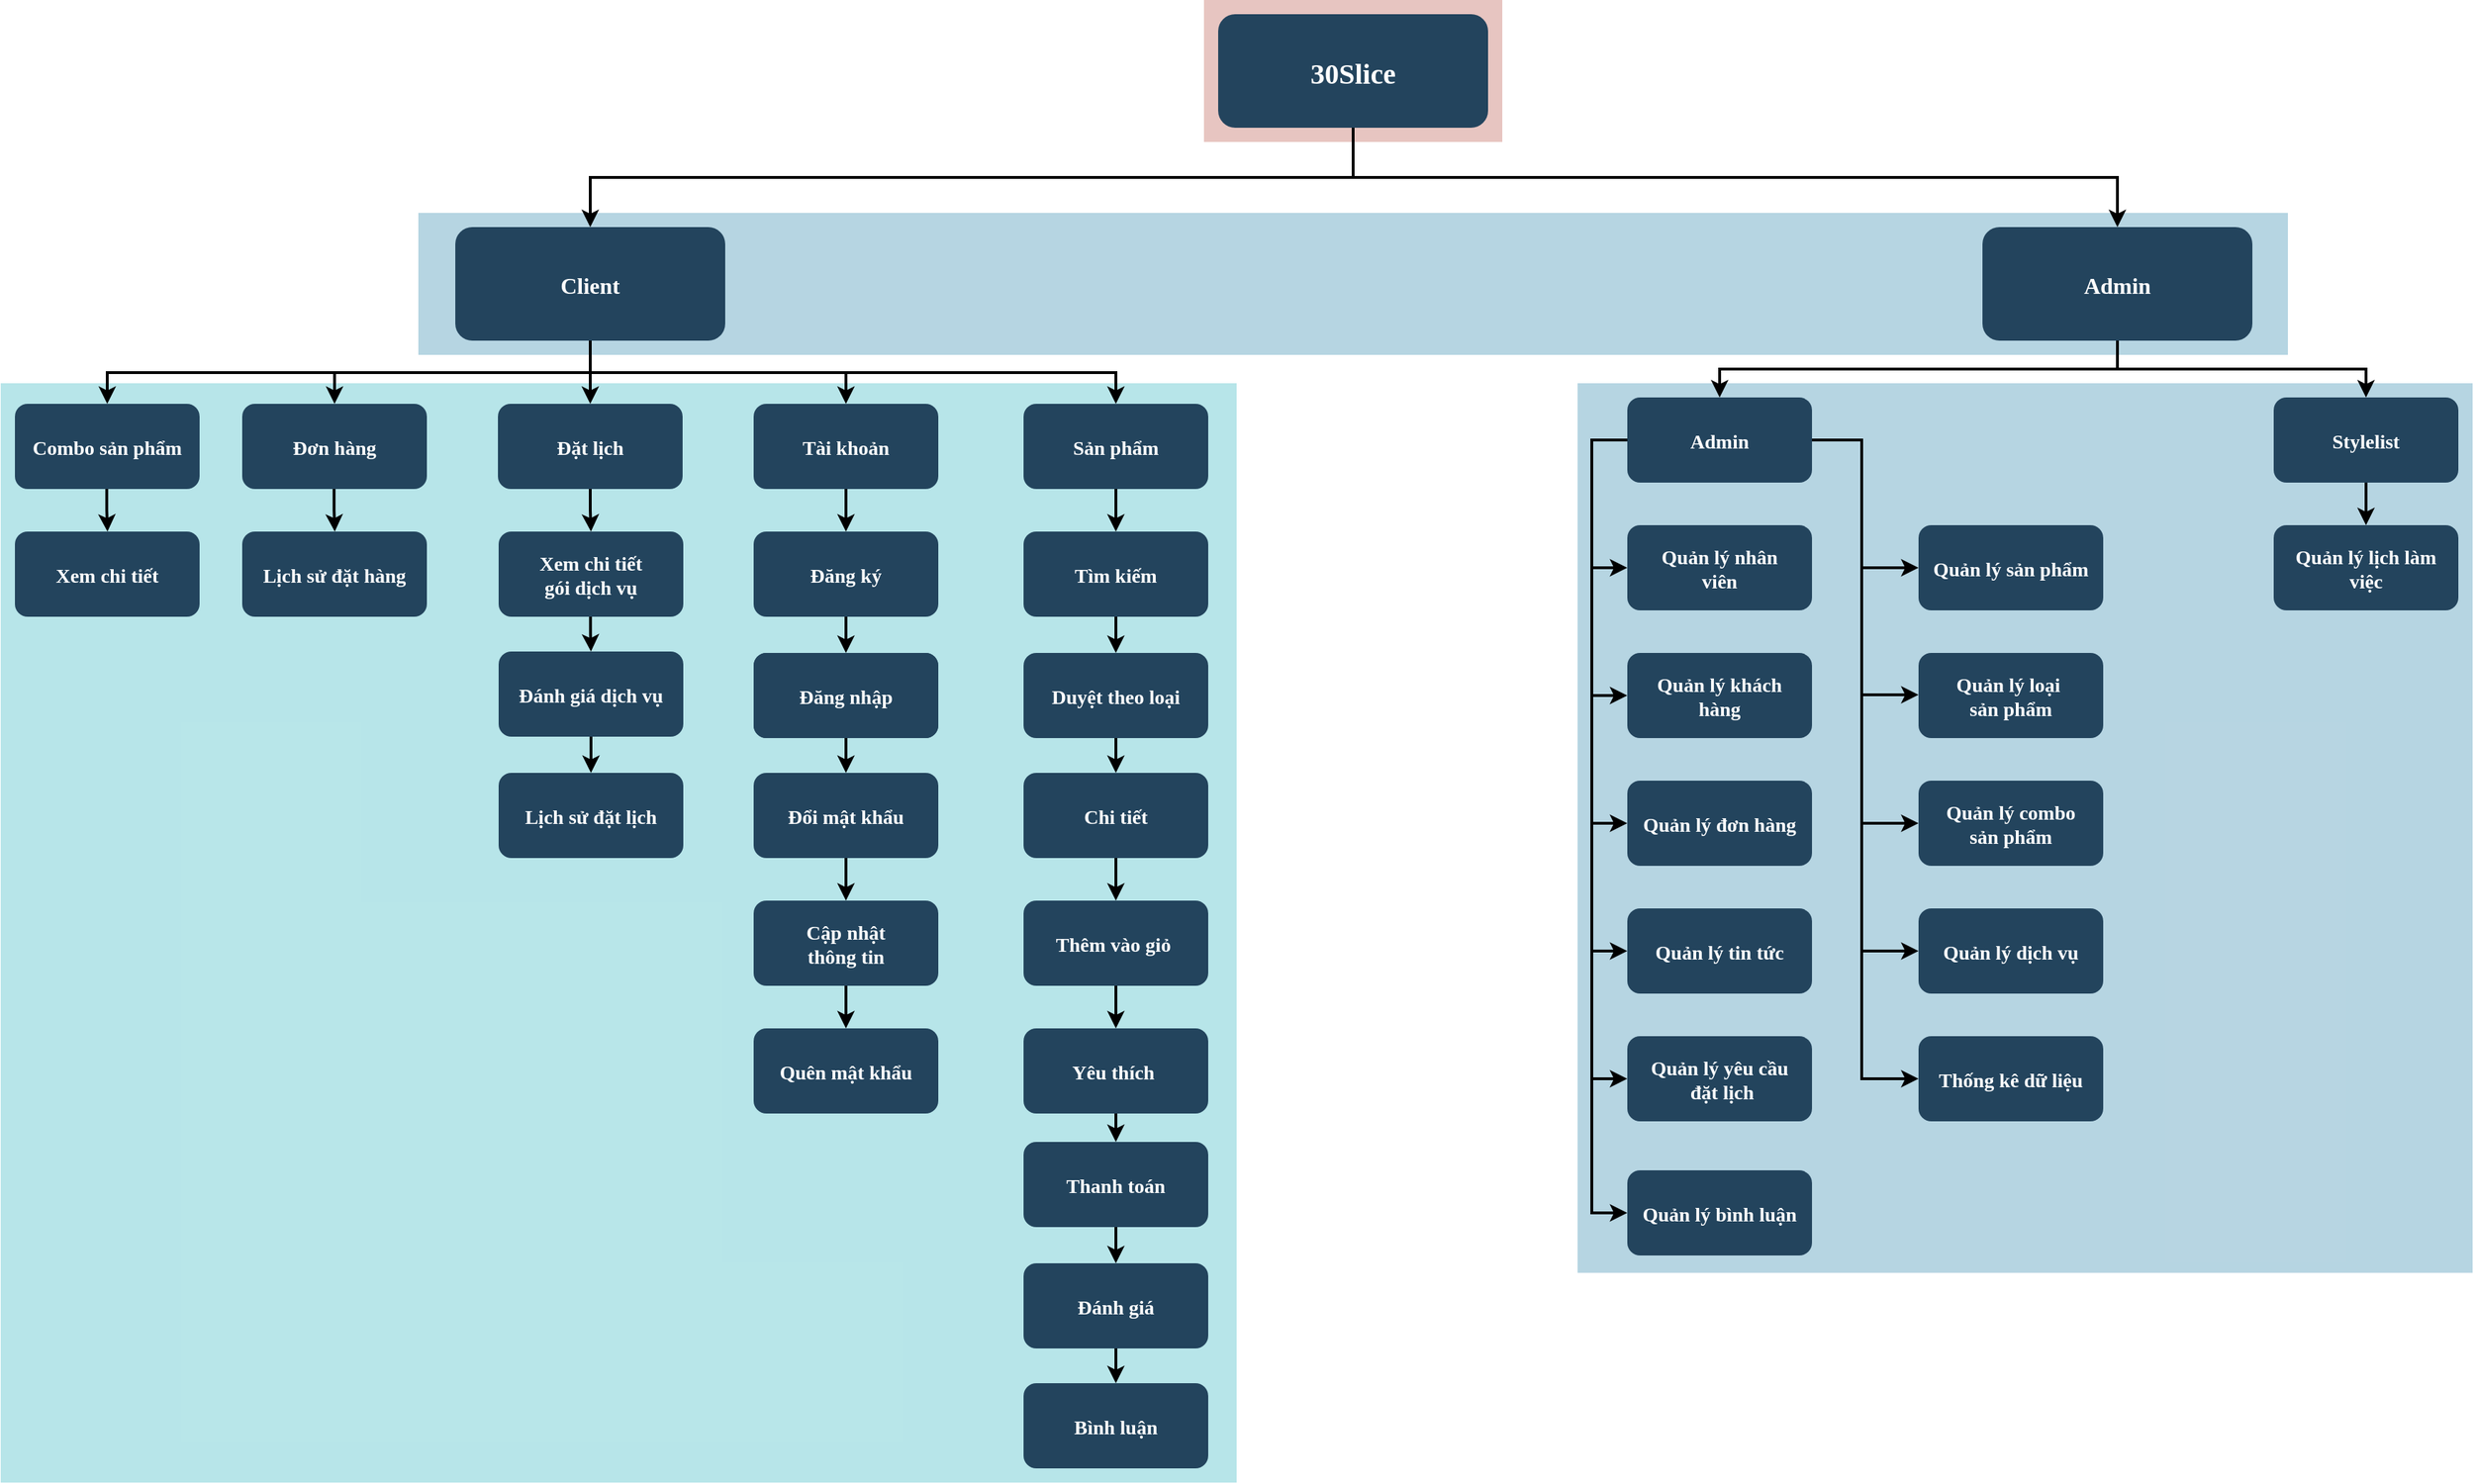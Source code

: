 <mxfile version="20.6.2" type="device" pages="2"><diagram name="Page-1" id="2c0d36ab-eaac-3732-788b-9136903baeff"><mxGraphModel dx="2031" dy="1094" grid="1" gridSize="10" guides="1" tooltips="1" connect="1" arrows="1" fold="1" page="1" pageScale="1.5" pageWidth="1169" pageHeight="827" background="none" math="0" shadow="0"><root><mxCell id="0"/><mxCell id="1" parent="0"/><mxCell id="123" value="" style="fillColor=#AE4132;strokeColor=none;opacity=30;" parent="1" vertex="1"><mxGeometry x="853.5" y="80.0" width="210" height="100.0" as="geometry"/></mxCell><mxCell id="122" value="" style="fillColor=#10739E;strokeColor=none;opacity=30;" parent="1" vertex="1"><mxGeometry x="300.5" y="230" width="1316" height="100" as="geometry"/></mxCell><mxCell id="115" value="" style="fillColor=#10739E;strokeColor=none;opacity=30;" parent="1" vertex="1"><mxGeometry x="1116.5" y="350" width="630" height="626.75" as="geometry"/></mxCell><mxCell id="108" value="" style="fillColor=#12AAB5;strokeColor=none;opacity=30;" parent="1" vertex="1"><mxGeometry x="6.5" y="350" width="870" height="774.5" as="geometry"/></mxCell><mxCell id="2" value="30Slice" style="rounded=1;fillColor=#23445D;gradientColor=none;strokeColor=none;fontColor=#FFFFFF;fontStyle=1;fontFamily=Tahoma;fontSize=20;" parent="1" vertex="1"><mxGeometry x="863.5" y="90" width="190" height="80" as="geometry"/></mxCell><mxCell id="4" value="Admin" style="rounded=1;fillColor=#23445D;gradientColor=none;strokeColor=none;fontColor=#FFFFFF;fontStyle=1;fontFamily=Tahoma;fontSize=16;" parent="1" vertex="1"><mxGeometry x="1401.5" y="240" width="190" height="80" as="geometry"/></mxCell><mxCell id="9" value="" style="edgeStyle=elbowEdgeStyle;elbow=vertical;strokeWidth=2;rounded=0" parent="1" source="2" target="4" edge="1"><mxGeometry x="443.5" y="120" width="100" height="100" as="geometry"><mxPoint x="443.5" y="220" as="sourcePoint"/><mxPoint x="543.5" y="120" as="targetPoint"/></mxGeometry></mxCell><mxCell id="13" value="Client" style="rounded=1;fillColor=#23445D;gradientColor=none;strokeColor=none;fontColor=#FFFFFF;fontStyle=1;fontFamily=Tahoma;fontSize=16;" parent="1" vertex="1"><mxGeometry x="326.5" y="240" width="190" height="80" as="geometry"/></mxCell><mxCell id="45" value="Quản lý yêu cầu&#10; đặt lịch" style="rounded=1;fillColor=#23445D;gradientColor=none;strokeColor=none;fontColor=#FFFFFF;fontStyle=1;fontFamily=Tahoma;fontSize=14" parent="1" vertex="1"><mxGeometry x="1151.5" y="810" width="130" height="60" as="geometry"/></mxCell><mxCell id="52" value="Stylelist" style="rounded=1;fillColor=#23445D;gradientColor=none;strokeColor=none;fontColor=#FFFFFF;fontStyle=1;fontFamily=Tahoma;fontSize=14" parent="1" vertex="1"><mxGeometry x="1606.5" y="360.0" width="130" height="60" as="geometry"/></mxCell><mxCell id="53" value="Quản lý lịch làm &#10;việc" style="rounded=1;fillColor=#23445D;gradientColor=none;strokeColor=none;fontColor=#FFFFFF;fontStyle=1;fontFamily=Tahoma;fontSize=14" parent="1" vertex="1"><mxGeometry x="1606.5" y="450" width="130" height="60" as="geometry"/></mxCell><mxCell id="61" value="" style="edgeStyle=elbowEdgeStyle;elbow=vertical;strokeWidth=2;rounded=0" parent="1" source="2" target="13" edge="1"><mxGeometry x="83.5" y="40" width="100" height="100" as="geometry"><mxPoint x="83.5" y="140" as="sourcePoint"/><mxPoint x="183.5" y="40" as="targetPoint"/></mxGeometry></mxCell><mxCell id="104" value="" style="edgeStyle=elbowEdgeStyle;elbow=vertical;strokeWidth=2;rounded=0;entryX=0.5;entryY=0;entryDx=0;entryDy=0;" parent="1" source="4" target="AKZU3HbojDVaB4k7pnSD-131" edge="1"><mxGeometry x="16.5" y="40" width="100" height="100" as="geometry"><mxPoint x="16.5" y="140" as="sourcePoint"/><mxPoint x="1496.5" y="360" as="targetPoint"/></mxGeometry></mxCell><mxCell id="106" value="" style="edgeStyle=elbowEdgeStyle;elbow=vertical;strokeWidth=2;rounded=0" parent="1" source="4" target="52" edge="1"><mxGeometry x="16.5" y="40" width="100" height="100" as="geometry"><mxPoint x="16.5" y="140" as="sourcePoint"/><mxPoint x="116.5" y="40" as="targetPoint"/></mxGeometry></mxCell><mxCell id="KhlCQHHO9ERYngmFEktH-126" value="" style="edgeStyle=elbowEdgeStyle;elbow=vertical;strokeWidth=2;rounded=0;exitX=0.5;exitY=1;exitDx=0;exitDy=0;entryX=0.5;entryY=0;entryDx=0;entryDy=0;" parent="1" source="52" target="53" edge="1"><mxGeometry x="-53.5" y="140" width="100" height="100" as="geometry"><mxPoint x="1426.5" y="420.0" as="sourcePoint"/><mxPoint x="1601.5" y="460" as="targetPoint"/></mxGeometry></mxCell><mxCell id="KhlCQHHO9ERYngmFEktH-127" value="Quản lý loại &#10;sản phẩm" style="rounded=1;fillColor=#23445D;gradientColor=none;strokeColor=none;fontColor=#FFFFFF;fontStyle=1;fontFamily=Tahoma;fontSize=14" parent="1" vertex="1"><mxGeometry x="1356.5" y="540" width="130" height="60" as="geometry"/></mxCell><mxCell id="KhlCQHHO9ERYngmFEktH-128" value="Quản lý bình luận" style="rounded=1;fillColor=#23445D;gradientColor=none;strokeColor=none;fontColor=#FFFFFF;fontStyle=1;fontFamily=Tahoma;fontSize=14" parent="1" vertex="1"><mxGeometry x="1151.5" y="904.5" width="130" height="60" as="geometry"/></mxCell><mxCell id="KhlCQHHO9ERYngmFEktH-129" value="Quản lý tin tức" style="rounded=1;fillColor=#23445D;gradientColor=none;strokeColor=none;fontColor=#FFFFFF;fontStyle=1;fontFamily=Tahoma;fontSize=14" parent="1" vertex="1"><mxGeometry x="1151.5" y="720.0" width="130" height="60" as="geometry"/></mxCell><mxCell id="KhlCQHHO9ERYngmFEktH-130" value="Quản lý sản phẩm" style="rounded=1;fillColor=#23445D;gradientColor=none;strokeColor=none;fontColor=#FFFFFF;fontStyle=1;fontFamily=Tahoma;fontSize=14" parent="1" vertex="1"><mxGeometry x="1356.5" y="450" width="130" height="60" as="geometry"/></mxCell><mxCell id="AKZU3HbojDVaB4k7pnSD-131" value="Admin" style="rounded=1;fillColor=#23445D;gradientColor=none;strokeColor=none;fontColor=#FFFFFF;fontStyle=1;fontFamily=Tahoma;fontSize=14" parent="1" vertex="1"><mxGeometry x="1151.5" y="360" width="130" height="60" as="geometry"/></mxCell><mxCell id="AKZU3HbojDVaB4k7pnSD-132" value="Quản lý nhân&#10;viên" style="rounded=1;fillColor=#23445D;gradientColor=none;strokeColor=none;fontColor=#FFFFFF;fontStyle=1;fontFamily=Tahoma;fontSize=14" parent="1" vertex="1"><mxGeometry x="1151.5" y="450" width="130" height="60" as="geometry"/></mxCell><mxCell id="AKZU3HbojDVaB4k7pnSD-133" value="Quản lý khách&#10;hàng" style="rounded=1;fillColor=#23445D;gradientColor=none;strokeColor=none;fontColor=#FFFFFF;fontStyle=1;fontFamily=Tahoma;fontSize=14" parent="1" vertex="1"><mxGeometry x="1151.5" y="540" width="130" height="60" as="geometry"/></mxCell><mxCell id="AKZU3HbojDVaB4k7pnSD-134" value="Quản lý đơn hàng" style="rounded=1;fillColor=#23445D;gradientColor=none;strokeColor=none;fontColor=#FFFFFF;fontStyle=1;fontFamily=Tahoma;fontSize=14" parent="1" vertex="1"><mxGeometry x="1151.5" y="630" width="130" height="60" as="geometry"/></mxCell><mxCell id="AKZU3HbojDVaB4k7pnSD-145" value="" style="edgeStyle=elbowEdgeStyle;elbow=horizontal;strokeWidth=2;rounded=0" parent="1" source="AKZU3HbojDVaB4k7pnSD-131" target="AKZU3HbojDVaB4k7pnSD-132" edge="1"><mxGeometry x="-263.5" y="40" width="100" height="100" as="geometry"><mxPoint x="-263.5" y="140" as="sourcePoint"/><mxPoint x="-163.5" y="40" as="targetPoint"/><Array as="points"><mxPoint x="1126.5" y="440"/></Array></mxGeometry></mxCell><mxCell id="AKZU3HbojDVaB4k7pnSD-146" value="" style="edgeStyle=elbowEdgeStyle;elbow=horizontal;strokeWidth=2;rounded=0" parent="1" source="AKZU3HbojDVaB4k7pnSD-131" target="AKZU3HbojDVaB4k7pnSD-133" edge="1"><mxGeometry x="-263.5" y="40" width="100" height="100" as="geometry"><mxPoint x="-263.5" y="140" as="sourcePoint"/><mxPoint x="-163.5" y="40" as="targetPoint"/><Array as="points"><mxPoint x="1126.5" y="500"/></Array></mxGeometry></mxCell><mxCell id="AKZU3HbojDVaB4k7pnSD-147" value="" style="edgeStyle=elbowEdgeStyle;elbow=horizontal;strokeWidth=2;rounded=0" parent="1" source="AKZU3HbojDVaB4k7pnSD-131" target="AKZU3HbojDVaB4k7pnSD-134" edge="1"><mxGeometry x="-263.5" y="40" width="100" height="100" as="geometry"><mxPoint x="-263.5" y="140" as="sourcePoint"/><mxPoint x="-163.5" y="40" as="targetPoint"/><Array as="points"><mxPoint x="1126.5" y="530"/></Array></mxGeometry></mxCell><mxCell id="AKZU3HbojDVaB4k7pnSD-160" value="Quản lý combo&#10;sản phẩm" style="rounded=1;fillColor=#23445D;gradientColor=none;strokeColor=none;fontColor=#FFFFFF;fontStyle=1;fontFamily=Tahoma;fontSize=14" parent="1" vertex="1"><mxGeometry x="1356.5" y="630" width="130" height="60" as="geometry"/></mxCell><mxCell id="AKZU3HbojDVaB4k7pnSD-161" value="Quản lý dịch vụ" style="rounded=1;fillColor=#23445D;gradientColor=none;strokeColor=none;fontColor=#FFFFFF;fontStyle=1;fontFamily=Tahoma;fontSize=14" parent="1" vertex="1"><mxGeometry x="1356.5" y="720" width="130" height="60" as="geometry"/></mxCell><mxCell id="AKZU3HbojDVaB4k7pnSD-163" value="Thống kê dữ liệu" style="rounded=1;fillColor=#23445D;gradientColor=none;strokeColor=none;fontColor=#FFFFFF;fontStyle=1;fontFamily=Tahoma;fontSize=14" parent="1" vertex="1"><mxGeometry x="1356.5" y="810" width="130" height="60" as="geometry"/></mxCell><mxCell id="AKZU3HbojDVaB4k7pnSD-165" value="" style="edgeStyle=elbowEdgeStyle;elbow=horizontal;strokeWidth=2;rounded=0;exitX=1;exitY=0.5;exitDx=0;exitDy=0;entryX=0;entryY=0.5;entryDx=0;entryDy=0;" parent="1" source="AKZU3HbojDVaB4k7pnSD-131" target="KhlCQHHO9ERYngmFEktH-130" edge="1"><mxGeometry x="-263.5" y="34.5" width="100" height="100" as="geometry"><mxPoint x="1326.5" y="384.5" as="sourcePoint"/><mxPoint x="1326.5" y="924.5" as="targetPoint"/><Array as="points"><mxPoint x="1316.5" y="474.5"/></Array></mxGeometry></mxCell><mxCell id="AKZU3HbojDVaB4k7pnSD-166" value="" style="edgeStyle=elbowEdgeStyle;elbow=horizontal;strokeWidth=2;rounded=0;exitX=1;exitY=0.5;exitDx=0;exitDy=0;entryX=0;entryY=0.5;entryDx=0;entryDy=0;" parent="1" source="AKZU3HbojDVaB4k7pnSD-131" edge="1"><mxGeometry x="-263.5" y="124" width="100" height="100" as="geometry"><mxPoint x="1281.5" y="479.5" as="sourcePoint"/><mxPoint x="1356.5" y="569.5" as="targetPoint"/><Array as="points"><mxPoint x="1316.5" y="564"/></Array></mxGeometry></mxCell><mxCell id="AKZU3HbojDVaB4k7pnSD-167" value="" style="edgeStyle=elbowEdgeStyle;elbow=horizontal;strokeWidth=2;rounded=0;entryX=0;entryY=0.5;entryDx=0;entryDy=0;" parent="1" source="AKZU3HbojDVaB4k7pnSD-131" target="AKZU3HbojDVaB4k7pnSD-160" edge="1"><mxGeometry x="-243.5" y="54.5" width="100" height="100" as="geometry"><mxPoint x="1301.5" y="410" as="sourcePoint"/><mxPoint x="1376.5" y="500" as="targetPoint"/><Array as="points"><mxPoint x="1316.5" y="524.5"/></Array></mxGeometry></mxCell><mxCell id="AKZU3HbojDVaB4k7pnSD-168" value="" style="edgeStyle=elbowEdgeStyle;elbow=horizontal;strokeWidth=2;rounded=0;exitX=1;exitY=0.5;exitDx=0;exitDy=0;entryX=0;entryY=0.5;entryDx=0;entryDy=0;" parent="1" source="AKZU3HbojDVaB4k7pnSD-131" target="AKZU3HbojDVaB4k7pnSD-161" edge="1"><mxGeometry x="-233.5" y="64.5" width="100" height="100" as="geometry"><mxPoint x="1311.5" y="420" as="sourcePoint"/><mxPoint x="1386.5" y="510" as="targetPoint"/><Array as="points"><mxPoint x="1316.5" y="574.5"/></Array></mxGeometry></mxCell><mxCell id="AKZU3HbojDVaB4k7pnSD-169" value="" style="edgeStyle=elbowEdgeStyle;elbow=horizontal;strokeWidth=2;rounded=0;exitX=1;exitY=0.5;exitDx=0;exitDy=0;entryX=0;entryY=0.5;entryDx=0;entryDy=0;" parent="1" source="AKZU3HbojDVaB4k7pnSD-131" target="AKZU3HbojDVaB4k7pnSD-163" edge="1"><mxGeometry x="-223.5" y="74.5" width="100" height="100" as="geometry"><mxPoint x="1321.5" y="430" as="sourcePoint"/><mxPoint x="1396.5" y="520" as="targetPoint"/><Array as="points"><mxPoint x="1316.5" y="614.5"/><mxPoint x="1356.5" y="514.5"/></Array></mxGeometry></mxCell><mxCell id="AKZU3HbojDVaB4k7pnSD-170" value="" style="edgeStyle=elbowEdgeStyle;elbow=horizontal;strokeWidth=2;rounded=0;exitX=0;exitY=0.5;exitDx=0;exitDy=0;entryX=0;entryY=0.5;entryDx=0;entryDy=0;" parent="1" source="AKZU3HbojDVaB4k7pnSD-131" target="KhlCQHHO9ERYngmFEktH-129" edge="1"><mxGeometry x="-496.5" y="49" width="100" height="100" as="geometry"><mxPoint x="1048.5" y="404.5" as="sourcePoint"/><mxPoint x="1123.5" y="494.5" as="targetPoint"/><Array as="points"><mxPoint x="1126.5" y="574.5"/></Array></mxGeometry></mxCell><mxCell id="AKZU3HbojDVaB4k7pnSD-171" value="" style="edgeStyle=elbowEdgeStyle;elbow=horizontal;strokeWidth=2;rounded=0;exitX=0;exitY=0.5;exitDx=0;exitDy=0;entryX=0;entryY=0.5;entryDx=0;entryDy=0;" parent="1" source="AKZU3HbojDVaB4k7pnSD-131" target="45" edge="1"><mxGeometry x="-203.5" y="94.5" width="100" height="100" as="geometry"><mxPoint x="1341.5" y="450" as="sourcePoint"/><mxPoint x="1416.5" y="540" as="targetPoint"/><Array as="points"><mxPoint x="1126.5" y="714.5"/><mxPoint x="1376.5" y="534.5"/></Array></mxGeometry></mxCell><mxCell id="AKZU3HbojDVaB4k7pnSD-172" value="" style="edgeStyle=elbowEdgeStyle;elbow=horizontal;strokeWidth=2;rounded=0;exitX=0;exitY=0.5;exitDx=0;exitDy=0;entryX=0;entryY=0.5;entryDx=0;entryDy=0;" parent="1" source="AKZU3HbojDVaB4k7pnSD-131" target="KhlCQHHO9ERYngmFEktH-128" edge="1"><mxGeometry x="-518.5" y="89" width="100" height="100" as="geometry"><mxPoint x="1026.5" y="444.5" as="sourcePoint"/><mxPoint x="1101.5" y="534.5" as="targetPoint"/><Array as="points"><mxPoint x="1126.5" y="674.5"/></Array></mxGeometry></mxCell><mxCell id="AKZU3HbojDVaB4k7pnSD-173" value="Thanh toán" style="rounded=1;fillColor=#23445D;gradientColor=none;strokeColor=none;fontColor=#FFFFFF;fontStyle=1;fontFamily=Tahoma;fontSize=14" parent="1" vertex="1"><mxGeometry x="726.5" y="884.5" width="130" height="60" as="geometry"/></mxCell><mxCell id="AKZU3HbojDVaB4k7pnSD-174" value="Lịch sử đặt lịch" style="rounded=1;fillColor=#23445D;gradientColor=none;strokeColor=none;fontColor=#FFFFFF;fontStyle=1;fontFamily=Tahoma;fontSize=14" parent="1" vertex="1"><mxGeometry x="357" y="624.5" width="130" height="60" as="geometry"/></mxCell><mxCell id="AKZU3HbojDVaB4k7pnSD-175" value="Bình luận" style="rounded=1;fillColor=#23445D;gradientColor=none;strokeColor=none;fontColor=#FFFFFF;fontStyle=1;fontFamily=Tahoma;fontSize=14" parent="1" vertex="1"><mxGeometry x="726.5" y="1054.5" width="130" height="60" as="geometry"/></mxCell><mxCell id="AKZU3HbojDVaB4k7pnSD-176" value="Thêm vào giỏ " style="rounded=1;fillColor=#23445D;gradientColor=none;strokeColor=none;fontColor=#FFFFFF;fontStyle=1;fontFamily=Tahoma;fontSize=14" parent="1" vertex="1"><mxGeometry x="726.5" y="714.5" width="130" height="60" as="geometry"/></mxCell><mxCell id="AKZU3HbojDVaB4k7pnSD-177" value="Đánh giá dịch vụ" style="rounded=1;fillColor=#23445D;gradientColor=none;strokeColor=none;fontColor=#FFFFFF;fontStyle=1;fontFamily=Tahoma;fontSize=14" parent="1" vertex="1"><mxGeometry x="357" y="539" width="130" height="60" as="geometry"/></mxCell><mxCell id="AKZU3HbojDVaB4k7pnSD-179" value="Sản phẩm" style="rounded=1;fillColor=#23445D;gradientColor=none;strokeColor=none;fontColor=#FFFFFF;fontStyle=1;fontFamily=Tahoma;fontSize=14" parent="1" vertex="1"><mxGeometry x="726.5" y="364.5" width="130" height="60" as="geometry"/></mxCell><mxCell id="AKZU3HbojDVaB4k7pnSD-180" value="Tìm kiếm" style="rounded=1;fillColor=#23445D;gradientColor=none;strokeColor=none;fontColor=#FFFFFF;fontStyle=1;fontFamily=Tahoma;fontSize=14" parent="1" vertex="1"><mxGeometry x="726.5" y="454.5" width="130" height="60" as="geometry"/></mxCell><mxCell id="AKZU3HbojDVaB4k7pnSD-181" value="Chi tiết" style="rounded=1;fillColor=#23445D;gradientColor=none;strokeColor=none;fontColor=#FFFFFF;fontStyle=1;fontFamily=Tahoma;fontSize=14" parent="1" vertex="1"><mxGeometry x="726.5" y="624.5" width="130" height="60" as="geometry"/></mxCell><mxCell id="AKZU3HbojDVaB4k7pnSD-185" value="Combo sản phẩm" style="rounded=1;fillColor=#23445D;gradientColor=none;strokeColor=none;fontColor=#FFFFFF;fontStyle=1;fontFamily=Tahoma;fontSize=14" parent="1" vertex="1"><mxGeometry x="16.5" y="364.5" width="130" height="60" as="geometry"/></mxCell><mxCell id="AKZU3HbojDVaB4k7pnSD-186" value="Tài khoản" style="rounded=1;fillColor=#23445D;gradientColor=none;strokeColor=none;fontColor=#FFFFFF;fontStyle=1;fontFamily=Tahoma;fontSize=14" parent="1" vertex="1"><mxGeometry x="536.5" y="364.5" width="130" height="60" as="geometry"/></mxCell><mxCell id="AKZU3HbojDVaB4k7pnSD-187" value="Đăng ký" style="rounded=1;fillColor=#23445D;gradientColor=none;strokeColor=none;fontColor=#FFFFFF;fontStyle=1;fontFamily=Tahoma;fontSize=14" parent="1" vertex="1"><mxGeometry x="536.5" y="454.5" width="130" height="60" as="geometry"/></mxCell><mxCell id="AKZU3HbojDVaB4k7pnSD-226" value="Đánh giá" style="rounded=1;fillColor=#23445D;gradientColor=none;strokeColor=none;fontColor=#FFFFFF;fontStyle=1;fontFamily=Tahoma;fontSize=14" parent="1" vertex="1"><mxGeometry x="726.5" y="970" width="130" height="60" as="geometry"/></mxCell><mxCell id="AKZU3HbojDVaB4k7pnSD-227" value="Duyệt theo loại" style="rounded=1;fillColor=#23445D;gradientColor=none;strokeColor=none;fontColor=#FFFFFF;fontStyle=1;fontFamily=Tahoma;fontSize=14" parent="1" vertex="1"><mxGeometry x="726.5" y="540" width="130" height="60" as="geometry"/></mxCell><mxCell id="AKZU3HbojDVaB4k7pnSD-228" value="Yêu thích " style="rounded=1;fillColor=#23445D;gradientColor=none;strokeColor=none;fontColor=#FFFFFF;fontStyle=1;fontFamily=Tahoma;fontSize=14" parent="1" vertex="1"><mxGeometry x="726.5" y="804.5" width="130" height="60" as="geometry"/></mxCell><mxCell id="AKZU3HbojDVaB4k7pnSD-229" value="Xem chi tiết" style="rounded=1;fillColor=#23445D;gradientColor=none;strokeColor=none;fontColor=#FFFFFF;fontStyle=1;fontFamily=Tahoma;fontSize=14" parent="1" vertex="1"><mxGeometry x="16.5" y="454.5" width="130" height="60" as="geometry"/></mxCell><mxCell id="AKZU3HbojDVaB4k7pnSD-231" value="Đặt lịch" style="rounded=1;fillColor=#23445D;gradientColor=none;strokeColor=none;fontColor=#FFFFFF;fontStyle=1;fontFamily=Tahoma;fontSize=14" parent="1" vertex="1"><mxGeometry x="356.5" y="364.5" width="130" height="60" as="geometry"/></mxCell><mxCell id="AKZU3HbojDVaB4k7pnSD-232" value="Đăng nhập" style="rounded=1;fillColor=#23445D;gradientColor=none;strokeColor=none;fontColor=#FFFFFF;fontStyle=1;fontFamily=Tahoma;fontSize=14" parent="1" vertex="1"><mxGeometry x="536.5" y="540" width="130" height="60" as="geometry"/></mxCell><mxCell id="AKZU3HbojDVaB4k7pnSD-233" value="Đổi mật khẩu" style="rounded=1;fillColor=#23445D;gradientColor=none;strokeColor=none;fontColor=#FFFFFF;fontStyle=1;fontFamily=Tahoma;fontSize=14" parent="1" vertex="1"><mxGeometry x="536.5" y="624.5" width="130" height="60" as="geometry"/></mxCell><mxCell id="AKZU3HbojDVaB4k7pnSD-234" value="Cập nhật &#10;thông tin" style="rounded=1;fillColor=#23445D;gradientColor=none;strokeColor=none;fontColor=#FFFFFF;fontStyle=1;fontFamily=Tahoma;fontSize=14" parent="1" vertex="1"><mxGeometry x="536.5" y="714.5" width="130" height="60" as="geometry"/></mxCell><mxCell id="AKZU3HbojDVaB4k7pnSD-235" value="Quên mật khẩu" style="rounded=1;fillColor=#23445D;gradientColor=none;strokeColor=none;fontColor=#FFFFFF;fontStyle=1;fontFamily=Tahoma;fontSize=14" parent="1" vertex="1"><mxGeometry x="536.5" y="804.5" width="130" height="60" as="geometry"/></mxCell><mxCell id="AKZU3HbojDVaB4k7pnSD-241" value="Đơn hàng" style="rounded=1;fillColor=#23445D;gradientColor=none;strokeColor=none;fontColor=#FFFFFF;fontStyle=1;fontFamily=Tahoma;fontSize=14" parent="1" vertex="1"><mxGeometry x="176.5" y="364.5" width="130" height="60" as="geometry"/></mxCell><mxCell id="AKZU3HbojDVaB4k7pnSD-242" value="Lịch sử đặt hàng" style="rounded=1;fillColor=#23445D;gradientColor=none;strokeColor=none;fontColor=#FFFFFF;fontStyle=1;fontFamily=Tahoma;fontSize=14" parent="1" vertex="1"><mxGeometry x="176.5" y="454.5" width="130" height="60" as="geometry"/></mxCell><mxCell id="AKZU3HbojDVaB4k7pnSD-247" value="Đăng nhập" style="rounded=1;fillColor=#23445D;gradientColor=none;strokeColor=none;fontColor=#FFFFFF;fontStyle=1;fontFamily=Tahoma;fontSize=14" parent="1" vertex="1"><mxGeometry x="536.5" y="540" width="130" height="60" as="geometry"/></mxCell><mxCell id="AKZU3HbojDVaB4k7pnSD-250" value="Xem chi tiết &#10;gói dịch vụ" style="rounded=1;fillColor=#23445D;gradientColor=none;strokeColor=none;fontColor=#FFFFFF;fontStyle=1;fontFamily=Tahoma;fontSize=14" parent="1" vertex="1"><mxGeometry x="357" y="454.5" width="130" height="60" as="geometry"/></mxCell><mxCell id="AKZU3HbojDVaB4k7pnSD-252" value="" style="edgeStyle=elbowEdgeStyle;elbow=vertical;strokeWidth=2;rounded=0;entryX=0.5;entryY=0;entryDx=0;entryDy=0;exitX=0.5;exitY=1;exitDx=0;exitDy=0;" parent="1" source="13" target="AKZU3HbojDVaB4k7pnSD-231" edge="1"><mxGeometry x="93.5" y="50" width="100" height="100" as="geometry"><mxPoint x="968.5" y="180" as="sourcePoint"/><mxPoint x="431.5" y="250" as="targetPoint"/></mxGeometry></mxCell><mxCell id="AKZU3HbojDVaB4k7pnSD-253" value="" style="edgeStyle=elbowEdgeStyle;elbow=vertical;strokeWidth=2;rounded=0;entryX=0.5;entryY=0;entryDx=0;entryDy=0;exitX=0.5;exitY=1;exitDx=0;exitDy=0;" parent="1" source="13" target="AKZU3HbojDVaB4k7pnSD-186" edge="1"><mxGeometry x="103.5" y="60" width="100" height="100" as="geometry"><mxPoint x="431.5" y="330" as="sourcePoint"/><mxPoint x="431.5" y="374.5" as="targetPoint"/></mxGeometry></mxCell><mxCell id="AKZU3HbojDVaB4k7pnSD-254" value="" style="edgeStyle=elbowEdgeStyle;elbow=vertical;strokeWidth=2;rounded=0;entryX=0.5;entryY=0;entryDx=0;entryDy=0;exitX=0.5;exitY=1;exitDx=0;exitDy=0;" parent="1" source="13" target="AKZU3HbojDVaB4k7pnSD-241" edge="1"><mxGeometry x="113.5" y="70" width="100" height="100" as="geometry"><mxPoint x="441.5" y="340" as="sourcePoint"/><mxPoint x="441.5" y="384.5" as="targetPoint"/></mxGeometry></mxCell><mxCell id="AKZU3HbojDVaB4k7pnSD-255" value="" style="edgeStyle=elbowEdgeStyle;elbow=vertical;strokeWidth=2;rounded=0;entryX=0.5;entryY=0;entryDx=0;entryDy=0;exitX=0.5;exitY=1;exitDx=0;exitDy=0;" parent="1" source="13" target="AKZU3HbojDVaB4k7pnSD-185" edge="1"><mxGeometry x="123.5" y="80" width="100" height="100" as="geometry"><mxPoint x="451.5" y="350" as="sourcePoint"/><mxPoint x="451.5" y="394.5" as="targetPoint"/></mxGeometry></mxCell><mxCell id="AKZU3HbojDVaB4k7pnSD-256" value="" style="edgeStyle=elbowEdgeStyle;elbow=vertical;strokeWidth=2;rounded=0;entryX=0.5;entryY=0;entryDx=0;entryDy=0;exitX=0.5;exitY=1;exitDx=0;exitDy=0;" parent="1" source="13" target="AKZU3HbojDVaB4k7pnSD-179" edge="1"><mxGeometry x="133.5" y="90" width="100" height="100" as="geometry"><mxPoint x="461.5" y="360" as="sourcePoint"/><mxPoint x="461.5" y="404.5" as="targetPoint"/></mxGeometry></mxCell><mxCell id="AKZU3HbojDVaB4k7pnSD-257" value="" style="edgeStyle=elbowEdgeStyle;elbow=vertical;strokeWidth=2;rounded=0;exitX=0.5;exitY=1;exitDx=0;exitDy=0;" parent="1" source="AKZU3HbojDVaB4k7pnSD-231" target="AKZU3HbojDVaB4k7pnSD-250" edge="1"><mxGeometry x="78.5" y="164.5" width="100" height="100" as="geometry"><mxPoint x="406.5" y="434.5" as="sourcePoint"/><mxPoint x="406.5" y="479" as="targetPoint"/></mxGeometry></mxCell><mxCell id="AKZU3HbojDVaB4k7pnSD-258" value="" style="edgeStyle=elbowEdgeStyle;elbow=vertical;strokeWidth=2;rounded=0;exitX=0.5;exitY=1;exitDx=0;exitDy=0;" parent="1" edge="1"><mxGeometry x="-101.84" y="164.5" width="100" height="100" as="geometry"><mxPoint x="241.16" y="424.5" as="sourcePoint"/><mxPoint x="241.66" y="454.5" as="targetPoint"/></mxGeometry></mxCell><mxCell id="AKZU3HbojDVaB4k7pnSD-259" value="" style="edgeStyle=elbowEdgeStyle;elbow=vertical;strokeWidth=2;rounded=0;exitX=0.5;exitY=1;exitDx=0;exitDy=0;" parent="1" edge="1"><mxGeometry x="-261.84" y="164.5" width="100" height="100" as="geometry"><mxPoint x="81.16" y="424.5" as="sourcePoint"/><mxPoint x="81.66" y="454.5" as="targetPoint"/></mxGeometry></mxCell><mxCell id="AKZU3HbojDVaB4k7pnSD-260" value="" style="edgeStyle=elbowEdgeStyle;elbow=vertical;strokeWidth=2;rounded=0;exitX=0.5;exitY=1;exitDx=0;exitDy=0;entryX=0.5;entryY=0;entryDx=0;entryDy=0;" parent="1" target="AKZU3HbojDVaB4k7pnSD-177" edge="1"><mxGeometry x="78.66" y="254.5" width="100" height="100" as="geometry"><mxPoint x="421.66" y="514.5" as="sourcePoint"/><mxPoint x="422.16" y="544.5" as="targetPoint"/></mxGeometry></mxCell><mxCell id="AKZU3HbojDVaB4k7pnSD-261" value="" style="edgeStyle=elbowEdgeStyle;elbow=vertical;strokeWidth=2;rounded=0;exitX=0.5;exitY=1;exitDx=0;exitDy=0;entryX=0.5;entryY=0;entryDx=0;entryDy=0;" parent="1" source="AKZU3HbojDVaB4k7pnSD-177" target="AKZU3HbojDVaB4k7pnSD-174" edge="1"><mxGeometry x="118.5" y="204.5" width="100" height="100" as="geometry"><mxPoint x="461.5" y="464.5" as="sourcePoint"/><mxPoint x="462" y="494.5" as="targetPoint"/></mxGeometry></mxCell><mxCell id="AKZU3HbojDVaB4k7pnSD-262" value="" style="edgeStyle=elbowEdgeStyle;elbow=vertical;strokeWidth=2;rounded=0;exitX=0.5;exitY=1;exitDx=0;exitDy=0;entryX=0.5;entryY=0;entryDx=0;entryDy=0;" parent="1" source="AKZU3HbojDVaB4k7pnSD-186" target="AKZU3HbojDVaB4k7pnSD-187" edge="1"><mxGeometry x="128.5" y="214.5" width="100" height="100" as="geometry"><mxPoint x="471.5" y="474.5" as="sourcePoint"/><mxPoint x="472" y="504.5" as="targetPoint"/></mxGeometry></mxCell><mxCell id="AKZU3HbojDVaB4k7pnSD-263" value="" style="edgeStyle=elbowEdgeStyle;elbow=vertical;strokeWidth=2;rounded=0;exitX=0.5;exitY=1;exitDx=0;exitDy=0;entryX=0.5;entryY=0;entryDx=0;entryDy=0;" parent="1" source="AKZU3HbojDVaB4k7pnSD-187" target="AKZU3HbojDVaB4k7pnSD-247" edge="1"><mxGeometry x="138.5" y="224.5" width="100" height="100" as="geometry"><mxPoint x="481.5" y="484.5" as="sourcePoint"/><mxPoint x="482" y="514.5" as="targetPoint"/></mxGeometry></mxCell><mxCell id="AKZU3HbojDVaB4k7pnSD-264" value="" style="edgeStyle=elbowEdgeStyle;elbow=vertical;strokeWidth=2;rounded=0;exitX=0.5;exitY=1;exitDx=0;exitDy=0;entryX=0.5;entryY=0;entryDx=0;entryDy=0;" parent="1" source="AKZU3HbojDVaB4k7pnSD-247" target="AKZU3HbojDVaB4k7pnSD-233" edge="1"><mxGeometry x="148.5" y="234.5" width="100" height="100" as="geometry"><mxPoint x="491.5" y="494.5" as="sourcePoint"/><mxPoint x="492" y="524.5" as="targetPoint"/></mxGeometry></mxCell><mxCell id="AKZU3HbojDVaB4k7pnSD-265" value="" style="edgeStyle=elbowEdgeStyle;elbow=vertical;strokeWidth=2;rounded=0;entryX=0.5;entryY=0;entryDx=0;entryDy=0;exitX=0.5;exitY=1;exitDx=0;exitDy=0;" parent="1" source="AKZU3HbojDVaB4k7pnSD-233" target="AKZU3HbojDVaB4k7pnSD-234" edge="1"><mxGeometry x="158.5" y="244.5" width="100" height="100" as="geometry"><mxPoint x="601.5" y="684.5" as="sourcePoint"/><mxPoint x="502" y="534.5" as="targetPoint"/></mxGeometry></mxCell><mxCell id="AKZU3HbojDVaB4k7pnSD-266" value="" style="edgeStyle=elbowEdgeStyle;elbow=vertical;strokeWidth=2;rounded=0;entryX=0.5;entryY=0;entryDx=0;entryDy=0;exitX=0.5;exitY=1;exitDx=0;exitDy=0;" parent="1" source="AKZU3HbojDVaB4k7pnSD-234" target="AKZU3HbojDVaB4k7pnSD-235" edge="1"><mxGeometry x="168.5" y="254.5" width="100" height="100" as="geometry"><mxPoint x="596.5" y="774.5" as="sourcePoint"/><mxPoint x="512" y="544.5" as="targetPoint"/></mxGeometry></mxCell><mxCell id="AKZU3HbojDVaB4k7pnSD-267" value="" style="edgeStyle=elbowEdgeStyle;elbow=vertical;strokeWidth=2;rounded=0;exitX=0.5;exitY=1;exitDx=0;exitDy=0;entryX=0.5;entryY=0;entryDx=0;entryDy=0;" parent="1" source="AKZU3HbojDVaB4k7pnSD-179" target="AKZU3HbojDVaB4k7pnSD-180" edge="1"><mxGeometry x="138.5" y="224.5" width="100" height="100" as="geometry"><mxPoint x="611.5" y="434.5" as="sourcePoint"/><mxPoint x="611.5" y="464.5" as="targetPoint"/></mxGeometry></mxCell><mxCell id="AKZU3HbojDVaB4k7pnSD-268" value="" style="edgeStyle=elbowEdgeStyle;elbow=vertical;strokeWidth=2;rounded=0;exitX=0.5;exitY=1;exitDx=0;exitDy=0;entryX=0.5;entryY=0;entryDx=0;entryDy=0;" parent="1" source="AKZU3HbojDVaB4k7pnSD-180" target="AKZU3HbojDVaB4k7pnSD-227" edge="1"><mxGeometry x="283.5" y="299" width="100" height="100" as="geometry"><mxPoint x="756.5" y="509" as="sourcePoint"/><mxPoint x="756.5" y="539" as="targetPoint"/></mxGeometry></mxCell><mxCell id="AKZU3HbojDVaB4k7pnSD-269" value="" style="edgeStyle=elbowEdgeStyle;elbow=vertical;strokeWidth=2;rounded=0;exitX=0.5;exitY=1;exitDx=0;exitDy=0;entryX=0.5;entryY=0;entryDx=0;entryDy=0;" parent="1" source="AKZU3HbojDVaB4k7pnSD-227" target="AKZU3HbojDVaB4k7pnSD-181" edge="1"><mxGeometry x="273.5" y="390" width="100" height="100" as="geometry"><mxPoint x="746.5" y="600" as="sourcePoint"/><mxPoint x="746.5" y="630" as="targetPoint"/></mxGeometry></mxCell><mxCell id="AKZU3HbojDVaB4k7pnSD-270" value="" style="edgeStyle=elbowEdgeStyle;elbow=vertical;strokeWidth=2;rounded=0;exitX=0.5;exitY=1;exitDx=0;exitDy=0;" parent="1" source="AKZU3HbojDVaB4k7pnSD-181" target="AKZU3HbojDVaB4k7pnSD-176" edge="1"><mxGeometry x="303.5" y="474.5" width="100" height="100" as="geometry"><mxPoint x="776.5" y="684.5" as="sourcePoint"/><mxPoint x="776.5" y="714.5" as="targetPoint"/></mxGeometry></mxCell><mxCell id="AKZU3HbojDVaB4k7pnSD-271" value="" style="edgeStyle=elbowEdgeStyle;elbow=vertical;strokeWidth=2;rounded=0;exitX=0.5;exitY=1;exitDx=0;exitDy=0;entryX=0.5;entryY=0;entryDx=0;entryDy=0;" parent="1" source="AKZU3HbojDVaB4k7pnSD-176" target="AKZU3HbojDVaB4k7pnSD-228" edge="1"><mxGeometry x="313.5" y="564.5" width="100" height="100" as="geometry"><mxPoint x="786.5" y="774.5" as="sourcePoint"/><mxPoint x="786.5" y="804.5" as="targetPoint"/></mxGeometry></mxCell><mxCell id="AKZU3HbojDVaB4k7pnSD-272" value="" style="edgeStyle=elbowEdgeStyle;elbow=vertical;strokeWidth=2;rounded=0;exitX=0.5;exitY=1;exitDx=0;exitDy=0;entryX=0.5;entryY=0;entryDx=0;entryDy=0;" parent="1" source="AKZU3HbojDVaB4k7pnSD-228" target="AKZU3HbojDVaB4k7pnSD-173" edge="1"><mxGeometry x="318.32" y="654.5" width="100" height="100" as="geometry"><mxPoint x="791.32" y="864.5" as="sourcePoint"/><mxPoint x="791.32" y="894.5" as="targetPoint"/></mxGeometry></mxCell><mxCell id="AKZU3HbojDVaB4k7pnSD-273" value="" style="edgeStyle=elbowEdgeStyle;elbow=vertical;strokeWidth=2;rounded=0;exitX=0.5;exitY=1;exitDx=0;exitDy=0;entryX=0.5;entryY=0;entryDx=0;entryDy=0;" parent="1" source="AKZU3HbojDVaB4k7pnSD-173" target="AKZU3HbojDVaB4k7pnSD-226" edge="1"><mxGeometry x="318.32" y="736.75" width="100" height="100" as="geometry"><mxPoint x="791.32" y="946.75" as="sourcePoint"/><mxPoint x="791.32" y="976.75" as="targetPoint"/></mxGeometry></mxCell><mxCell id="AKZU3HbojDVaB4k7pnSD-274" value="" style="edgeStyle=elbowEdgeStyle;elbow=vertical;strokeWidth=2;rounded=0;exitX=0.5;exitY=1;exitDx=0;exitDy=0;entryX=0.5;entryY=0;entryDx=0;entryDy=0;" parent="1" source="AKZU3HbojDVaB4k7pnSD-226" target="AKZU3HbojDVaB4k7pnSD-175" edge="1"><mxGeometry x="318.32" y="814.5" width="100" height="100" as="geometry"><mxPoint x="791.32" y="1024.5" as="sourcePoint"/><mxPoint x="791.32" y="1054.5" as="targetPoint"/></mxGeometry></mxCell></root></mxGraphModel></diagram><diagram id="hpPuorn4brOiSKm3XOgv" name="Page-2"><mxGraphModel dx="1422" dy="755" grid="1" gridSize="10" guides="1" tooltips="1" connect="1" arrows="1" fold="1" page="1" pageScale="1" pageWidth="850" pageHeight="1100" math="0" shadow="0"><root><mxCell id="0"/><mxCell id="1" parent="0"/></root></mxGraphModel></diagram></mxfile>